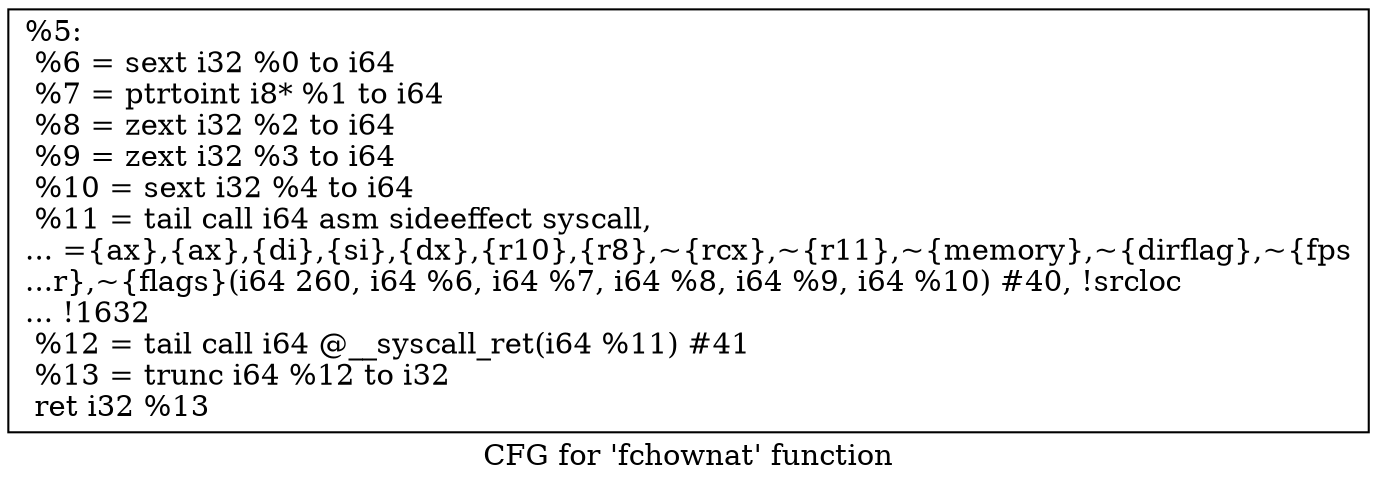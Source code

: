 digraph "CFG for 'fchownat' function" {
	label="CFG for 'fchownat' function";

	Node0x1da2430 [shape=record,label="{%5:\l  %6 = sext i32 %0 to i64\l  %7 = ptrtoint i8* %1 to i64\l  %8 = zext i32 %2 to i64\l  %9 = zext i32 %3 to i64\l  %10 = sext i32 %4 to i64\l  %11 = tail call i64 asm sideeffect syscall,\l... =\{ax\},\{ax\},\{di\},\{si\},\{dx\},\{r10\},\{r8\},~\{rcx\},~\{r11\},~\{memory\},~\{dirflag\},~\{fps\l...r\},~\{flags\}(i64 260, i64 %6, i64 %7, i64 %8, i64 %9, i64 %10) #40, !srcloc\l... !1632\l  %12 = tail call i64 @__syscall_ret(i64 %11) #41\l  %13 = trunc i64 %12 to i32\l  ret i32 %13\l}"];
}
